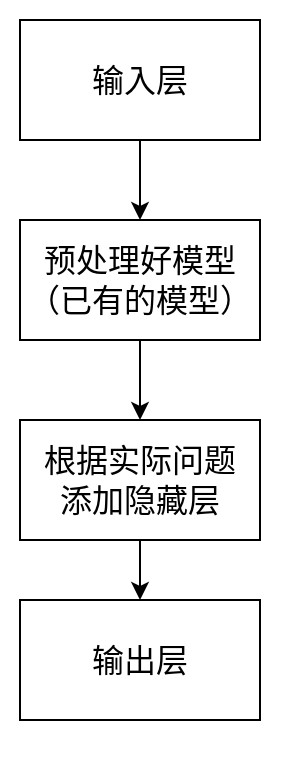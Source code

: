 <mxfile version="14.2.9" type="github">
  <diagram id="oaVq1DJqzpse5gezNTqF" name="Page-1">
    <mxGraphModel dx="965" dy="574" grid="1" gridSize="10" guides="1" tooltips="1" connect="1" arrows="1" fold="1" page="1" pageScale="1" pageWidth="850" pageHeight="1100" math="0" shadow="0">
      <root>
        <mxCell id="0" />
        <mxCell id="1" parent="0" />
        <mxCell id="KDoLYvs1aoW2bEuuUJN_-59" value="" style="edgeStyle=orthogonalEdgeStyle;rounded=0;orthogonalLoop=1;jettySize=auto;html=1;" edge="1" parent="1" source="KDoLYvs1aoW2bEuuUJN_-57" target="KDoLYvs1aoW2bEuuUJN_-58">
          <mxGeometry relative="1" as="geometry" />
        </mxCell>
        <mxCell id="KDoLYvs1aoW2bEuuUJN_-57" value="&lt;font style=&quot;font-size: 16px&quot;&gt;输入层&lt;/font&gt;" style="rounded=0;whiteSpace=wrap;html=1;" vertex="1" parent="1">
          <mxGeometry x="320" y="80" width="120" height="60" as="geometry" />
        </mxCell>
        <mxCell id="KDoLYvs1aoW2bEuuUJN_-61" value="" style="edgeStyle=orthogonalEdgeStyle;rounded=0;orthogonalLoop=1;jettySize=auto;html=1;" edge="1" parent="1" source="KDoLYvs1aoW2bEuuUJN_-58" target="KDoLYvs1aoW2bEuuUJN_-60">
          <mxGeometry relative="1" as="geometry" />
        </mxCell>
        <mxCell id="KDoLYvs1aoW2bEuuUJN_-58" value="&lt;font style=&quot;font-size: 16px&quot;&gt;预处理好模型&lt;br&gt;（已有的模型）&lt;/font&gt;" style="rounded=0;whiteSpace=wrap;html=1;" vertex="1" parent="1">
          <mxGeometry x="320" y="180" width="120" height="60" as="geometry" />
        </mxCell>
        <mxCell id="KDoLYvs1aoW2bEuuUJN_-63" value="" style="edgeStyle=orthogonalEdgeStyle;rounded=0;orthogonalLoop=1;jettySize=auto;html=1;" edge="1" parent="1" source="KDoLYvs1aoW2bEuuUJN_-60" target="KDoLYvs1aoW2bEuuUJN_-62">
          <mxGeometry relative="1" as="geometry" />
        </mxCell>
        <mxCell id="KDoLYvs1aoW2bEuuUJN_-60" value="&lt;font style=&quot;font-size: 16px&quot;&gt;根据实际问题&lt;br&gt;添加隐藏层&lt;/font&gt;" style="whiteSpace=wrap;html=1;rounded=0;" vertex="1" parent="1">
          <mxGeometry x="320" y="280" width="120" height="60" as="geometry" />
        </mxCell>
        <mxCell id="KDoLYvs1aoW2bEuuUJN_-62" value="&lt;font style=&quot;font-size: 16px&quot;&gt;输出层&lt;/font&gt;" style="whiteSpace=wrap;html=1;rounded=0;" vertex="1" parent="1">
          <mxGeometry x="320" y="370" width="120" height="60" as="geometry" />
        </mxCell>
        <mxCell id="KDoLYvs1aoW2bEuuUJN_-65" value="" style="rounded=0;whiteSpace=wrap;html=1;fillColor=none;strokeColor=none;" vertex="1" parent="1">
          <mxGeometry x="310" y="70" width="150" height="380" as="geometry" />
        </mxCell>
      </root>
    </mxGraphModel>
  </diagram>
</mxfile>

